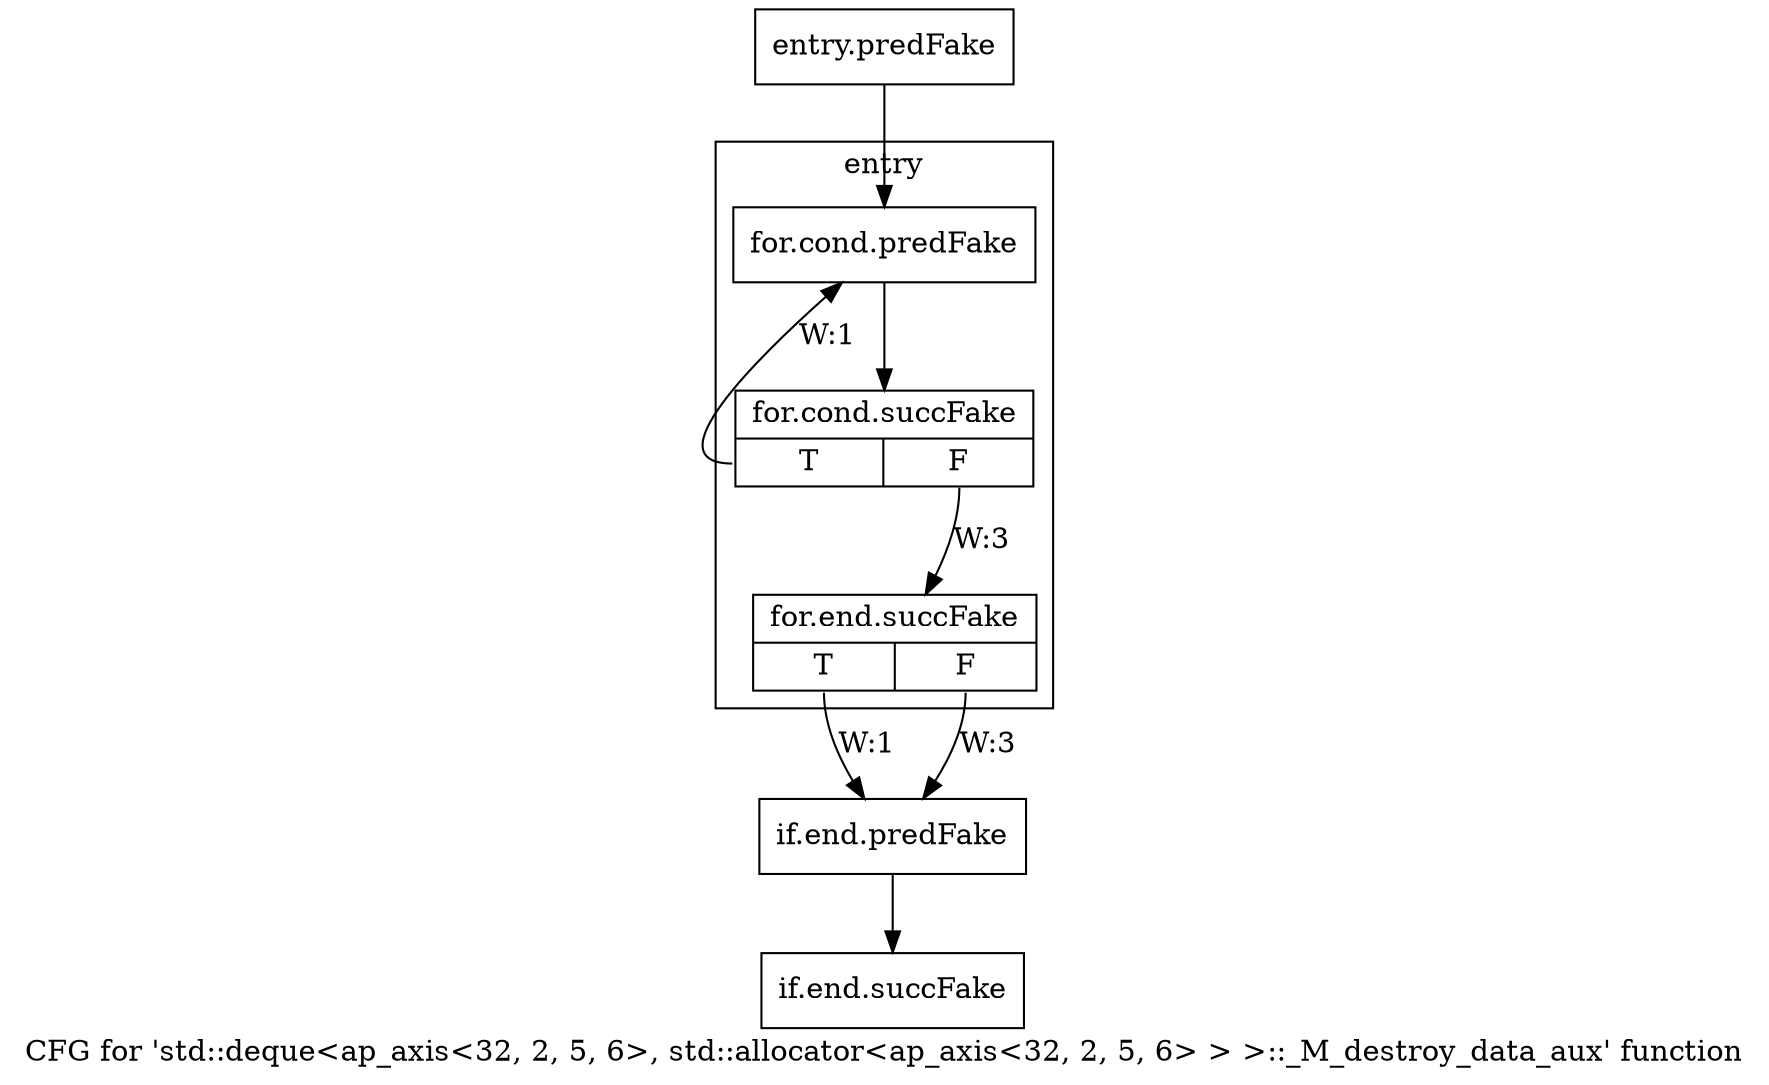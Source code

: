 digraph "CFG for 'std::deque\<ap_axis\<32, 2, 5, 6\>, std::allocator\<ap_axis\<32, 2, 5, 6\> \> \>::_M_destroy_data_aux' function" {
	label="CFG for 'std::deque\<ap_axis\<32, 2, 5, 6\>, std::allocator\<ap_axis\<32, 2, 5, 6\> \> \>::_M_destroy_data_aux' function";

	Node0x5a5be20 [shape=record,filename="",linenumber="",label="{entry.predFake}"];
	Node0x5a5be20 -> Node0x5a4b540[ callList="" memoryops="" filename="/proj/xbuilds/2019.2_0816_1/installs/lin64/Vivado/HEAD/tps/lnx64/gcc-6.2.0/lib/gcc/x86_64-pc-linux-gnu/6.2.0/../../../../include/c++/6.2.0/bits/deque.tcc"];
	Node0x5a9c4e0 [shape=record,filename="/proj/xbuilds/2019.2_0816_1/installs/lin64/Vivado/HEAD/tps/lnx64/gcc-6.2.0/lib/gcc/x86_64-pc-linux-gnu/6.2.0/../../../../include/c++/6.2.0/bits/deque.tcc",linenumber="837",label="{for.end.succFake|{<s0>T|<s1>F}}"];
	Node0x5a9c4e0:s0 -> Node0x5a966e0[label="W:1" callList="" memoryops="" filename="/proj/xbuilds/2019.2_0816_1/installs/lin64/Vivado/HEAD/tps/lnx64/gcc-6.2.0/lib/gcc/x86_64-pc-linux-gnu/6.2.0/../../../../include/c++/6.2.0/bits/deque.tcc"];
	Node0x5a9c4e0:s1 -> Node0x5a966e0[label="W:3" callList="" memoryops="" filename="/proj/xbuilds/2019.2_0816_1/installs/lin64/Vivado/HEAD/tps/lnx64/gcc-6.2.0/lib/gcc/x86_64-pc-linux-gnu/6.2.0/../../../../include/c++/6.2.0/bits/deque.tcc"];
	Node0x5a966e0 [shape=record,filename="/proj/xbuilds/2019.2_0816_1/installs/lin64/Vivado/HEAD/tps/lnx64/gcc-6.2.0/lib/gcc/x86_64-pc-linux-gnu/6.2.0/../../../../include/c++/6.2.0/bits/deque.tcc",linenumber="847",label="{if.end.predFake}"];
	Node0x5a966e0 -> Node0x5aa0580[ callList="" memoryops="" filename="/proj/xbuilds/2019.2_0816_1/installs/lin64/Vivado/HEAD/tps/lnx64/gcc-6.2.0/lib/gcc/x86_64-pc-linux-gnu/6.2.0/../../../../include/c++/6.2.0/bits/deque.tcc"];
	Node0x5aa0580 [shape=record,filename="/proj/xbuilds/2019.2_0816_1/installs/lin64/Vivado/HEAD/tps/lnx64/gcc-6.2.0/lib/gcc/x86_64-pc-linux-gnu/6.2.0/../../../../include/c++/6.2.0/bits/deque.tcc",linenumber="847",label="{if.end.succFake}"];
subgraph cluster_0 {
	label="entry";
	tripcount="0";
	invocationtime="2";

	Node0x5a4b540 [shape=record,filename="/proj/xbuilds/2019.2_0816_1/installs/lin64/Vivado/HEAD/tps/lnx64/gcc-6.2.0/lib/gcc/x86_64-pc-linux-gnu/6.2.0/../../../../include/c++/6.2.0/bits/deque.tcc",linenumber="833",label="{for.cond.predFake}"];
	Node0x5a4b540 -> Node0x5a95d70[ callList="" memoryops="" filename="/proj/xbuilds/2019.2_0816_1/installs/lin64/Vivado/HEAD/tps/lnx64/gcc-6.2.0/lib/gcc/x86_64-pc-linux-gnu/6.2.0/../../../../include/c++/6.2.0/bits/deque.tcc"];
	Node0x5a95d70 [shape=record,filename="/proj/xbuilds/2019.2_0816_1/installs/lin64/Vivado/HEAD/tps/lnx64/gcc-6.2.0/lib/gcc/x86_64-pc-linux-gnu/6.2.0/../../../../include/c++/6.2.0/bits/deque.tcc",linenumber="832",label="{for.cond.succFake|{<s0>T|<s1>F}}"];
	Node0x5a95d70:s0 -> Node0x5a4b540[label="W:1" callList="" memoryops="" filename="/proj/xbuilds/2019.2_0816_1/installs/lin64/Vivado/HEAD/tps/lnx64/gcc-6.2.0/lib/gcc/x86_64-pc-linux-gnu/6.2.0/../../../../include/c++/6.2.0/bits/deque.tcc"];
	Node0x5a95d70:s1 -> Node0x5a9c4e0[label="W:3" callList="" memoryops="" filename="/proj/xbuilds/2019.2_0816_1/installs/lin64/Vivado/HEAD/tps/lnx64/gcc-6.2.0/lib/gcc/x86_64-pc-linux-gnu/6.2.0/../../../../include/c++/6.2.0/bits/deque.tcc"];
}
}
